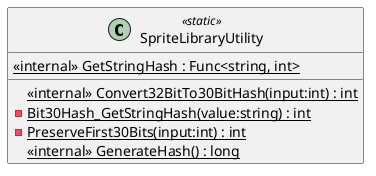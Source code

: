 @startuml
class SpriteLibraryUtility <<static>> {
    <<internal>> {static} GetStringHash : Func<string, int>
    <<internal>> {static} Convert32BitTo30BitHash(input:int) : int
    {static} - Bit30Hash_GetStringHash(value:string) : int
    {static} - PreserveFirst30Bits(input:int) : int
    <<internal>> {static} GenerateHash() : long
}
@enduml
